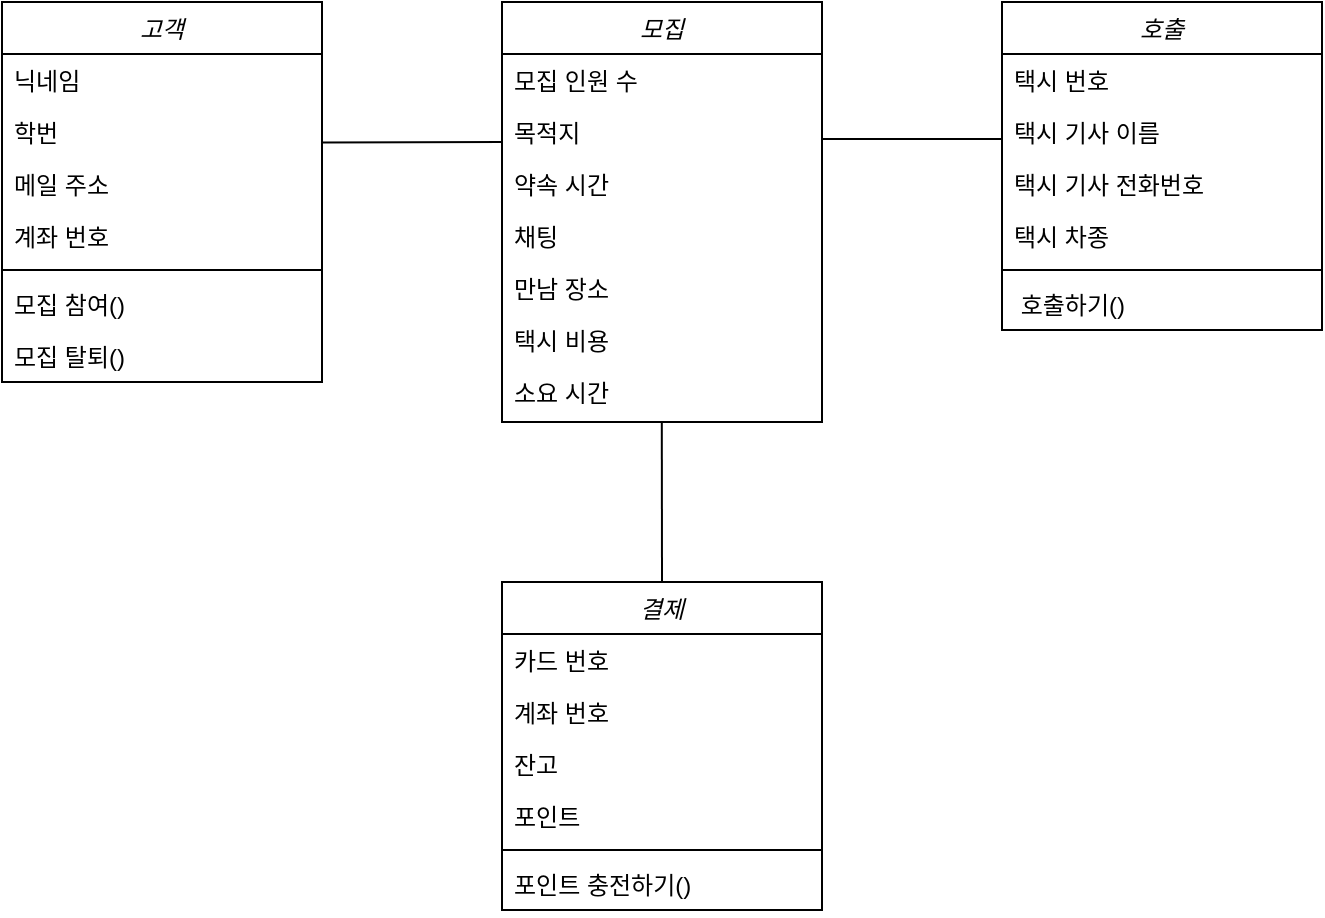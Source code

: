 <mxfile version="21.3.3" type="github">
  <diagram id="C5RBs43oDa-KdzZeNtuy" name="Page-1">
    <mxGraphModel dx="943" dy="804" grid="1" gridSize="10" guides="1" tooltips="1" connect="1" arrows="1" fold="1" page="1" pageScale="1" pageWidth="827" pageHeight="1169" math="0" shadow="0">
      <root>
        <mxCell id="WIyWlLk6GJQsqaUBKTNV-0" />
        <mxCell id="WIyWlLk6GJQsqaUBKTNV-1" parent="WIyWlLk6GJQsqaUBKTNV-0" />
        <mxCell id="zkfFHV4jXpPFQw0GAbJ--0" value="고객" style="swimlane;fontStyle=2;align=center;verticalAlign=top;childLayout=stackLayout;horizontal=1;startSize=26;horizontalStack=0;resizeParent=1;resizeLast=0;collapsible=1;marginBottom=0;rounded=0;shadow=0;strokeWidth=1;" parent="WIyWlLk6GJQsqaUBKTNV-1" vertex="1">
          <mxGeometry x="70" y="110" width="160" height="190" as="geometry">
            <mxRectangle x="230" y="140" width="160" height="26" as="alternateBounds" />
          </mxGeometry>
        </mxCell>
        <mxCell id="zkfFHV4jXpPFQw0GAbJ--1" value="닉네임" style="text;align=left;verticalAlign=top;spacingLeft=4;spacingRight=4;overflow=hidden;rotatable=0;points=[[0,0.5],[1,0.5]];portConstraint=eastwest;" parent="zkfFHV4jXpPFQw0GAbJ--0" vertex="1">
          <mxGeometry y="26" width="160" height="26" as="geometry" />
        </mxCell>
        <mxCell id="zkfFHV4jXpPFQw0GAbJ--2" value="학번" style="text;align=left;verticalAlign=top;spacingLeft=4;spacingRight=4;overflow=hidden;rotatable=0;points=[[0,0.5],[1,0.5]];portConstraint=eastwest;rounded=0;shadow=0;html=0;" parent="zkfFHV4jXpPFQw0GAbJ--0" vertex="1">
          <mxGeometry y="52" width="160" height="26" as="geometry" />
        </mxCell>
        <mxCell id="OhFCBUpbI7AM9ym83kT5-22" value="메일 주소" style="text;align=left;verticalAlign=top;spacingLeft=4;spacingRight=4;overflow=hidden;rotatable=0;points=[[0,0.5],[1,0.5]];portConstraint=eastwest;rounded=0;shadow=0;html=0;" vertex="1" parent="zkfFHV4jXpPFQw0GAbJ--0">
          <mxGeometry y="78" width="160" height="26" as="geometry" />
        </mxCell>
        <mxCell id="zkfFHV4jXpPFQw0GAbJ--3" value="계좌 번호" style="text;align=left;verticalAlign=top;spacingLeft=4;spacingRight=4;overflow=hidden;rotatable=0;points=[[0,0.5],[1,0.5]];portConstraint=eastwest;rounded=0;shadow=0;html=0;" parent="zkfFHV4jXpPFQw0GAbJ--0" vertex="1">
          <mxGeometry y="104" width="160" height="26" as="geometry" />
        </mxCell>
        <mxCell id="zkfFHV4jXpPFQw0GAbJ--4" value="" style="line;html=1;strokeWidth=1;align=left;verticalAlign=middle;spacingTop=-1;spacingLeft=3;spacingRight=3;rotatable=0;labelPosition=right;points=[];portConstraint=eastwest;" parent="zkfFHV4jXpPFQw0GAbJ--0" vertex="1">
          <mxGeometry y="130" width="160" height="8" as="geometry" />
        </mxCell>
        <mxCell id="zkfFHV4jXpPFQw0GAbJ--5" value="모집 참여()&#xa;" style="text;align=left;verticalAlign=top;spacingLeft=4;spacingRight=4;overflow=hidden;rotatable=0;points=[[0,0.5],[1,0.5]];portConstraint=eastwest;" parent="zkfFHV4jXpPFQw0GAbJ--0" vertex="1">
          <mxGeometry y="138" width="160" height="26" as="geometry" />
        </mxCell>
        <mxCell id="OhFCBUpbI7AM9ym83kT5-30" value="모집 탈퇴()&#xa;" style="text;align=left;verticalAlign=top;spacingLeft=4;spacingRight=4;overflow=hidden;rotatable=0;points=[[0,0.5],[1,0.5]];portConstraint=eastwest;" vertex="1" parent="zkfFHV4jXpPFQw0GAbJ--0">
          <mxGeometry y="164" width="160" height="26" as="geometry" />
        </mxCell>
        <mxCell id="OhFCBUpbI7AM9ym83kT5-0" value="모집" style="swimlane;fontStyle=2;align=center;verticalAlign=top;childLayout=stackLayout;horizontal=1;startSize=26;horizontalStack=0;resizeParent=1;resizeLast=0;collapsible=1;marginBottom=0;rounded=0;shadow=0;strokeWidth=1;" vertex="1" parent="WIyWlLk6GJQsqaUBKTNV-1">
          <mxGeometry x="320" y="110" width="160" height="210" as="geometry">
            <mxRectangle x="230" y="140" width="160" height="26" as="alternateBounds" />
          </mxGeometry>
        </mxCell>
        <mxCell id="OhFCBUpbI7AM9ym83kT5-1" value="모집 인원 수" style="text;align=left;verticalAlign=top;spacingLeft=4;spacingRight=4;overflow=hidden;rotatable=0;points=[[0,0.5],[1,0.5]];portConstraint=eastwest;" vertex="1" parent="OhFCBUpbI7AM9ym83kT5-0">
          <mxGeometry y="26" width="160" height="26" as="geometry" />
        </mxCell>
        <mxCell id="OhFCBUpbI7AM9ym83kT5-2" value="목적지" style="text;align=left;verticalAlign=top;spacingLeft=4;spacingRight=4;overflow=hidden;rotatable=0;points=[[0,0.5],[1,0.5]];portConstraint=eastwest;rounded=0;shadow=0;html=0;" vertex="1" parent="OhFCBUpbI7AM9ym83kT5-0">
          <mxGeometry y="52" width="160" height="26" as="geometry" />
        </mxCell>
        <mxCell id="OhFCBUpbI7AM9ym83kT5-3" value="약속 시간" style="text;align=left;verticalAlign=top;spacingLeft=4;spacingRight=4;overflow=hidden;rotatable=0;points=[[0,0.5],[1,0.5]];portConstraint=eastwest;rounded=0;shadow=0;html=0;" vertex="1" parent="OhFCBUpbI7AM9ym83kT5-0">
          <mxGeometry y="78" width="160" height="26" as="geometry" />
        </mxCell>
        <mxCell id="OhFCBUpbI7AM9ym83kT5-24" value="채팅" style="text;align=left;verticalAlign=top;spacingLeft=4;spacingRight=4;overflow=hidden;rotatable=0;points=[[0,0.5],[1,0.5]];portConstraint=eastwest;rounded=0;shadow=0;html=0;" vertex="1" parent="OhFCBUpbI7AM9ym83kT5-0">
          <mxGeometry y="104" width="160" height="26" as="geometry" />
        </mxCell>
        <mxCell id="OhFCBUpbI7AM9ym83kT5-25" value="만남 장소" style="text;align=left;verticalAlign=top;spacingLeft=4;spacingRight=4;overflow=hidden;rotatable=0;points=[[0,0.5],[1,0.5]];portConstraint=eastwest;rounded=0;shadow=0;html=0;" vertex="1" parent="OhFCBUpbI7AM9ym83kT5-0">
          <mxGeometry y="130" width="160" height="26" as="geometry" />
        </mxCell>
        <mxCell id="OhFCBUpbI7AM9ym83kT5-26" value="택시 비용" style="text;align=left;verticalAlign=top;spacingLeft=4;spacingRight=4;overflow=hidden;rotatable=0;points=[[0,0.5],[1,0.5]];portConstraint=eastwest;rounded=0;shadow=0;html=0;" vertex="1" parent="OhFCBUpbI7AM9ym83kT5-0">
          <mxGeometry y="156" width="160" height="26" as="geometry" />
        </mxCell>
        <mxCell id="OhFCBUpbI7AM9ym83kT5-27" value="소요 시간" style="text;align=left;verticalAlign=top;spacingLeft=4;spacingRight=4;overflow=hidden;rotatable=0;points=[[0,0.5],[1,0.5]];portConstraint=eastwest;rounded=0;shadow=0;html=0;" vertex="1" parent="OhFCBUpbI7AM9ym83kT5-0">
          <mxGeometry y="182" width="160" height="26" as="geometry" />
        </mxCell>
        <mxCell id="OhFCBUpbI7AM9ym83kT5-6" value="호출" style="swimlane;fontStyle=2;align=center;verticalAlign=top;childLayout=stackLayout;horizontal=1;startSize=26;horizontalStack=0;resizeParent=1;resizeLast=0;collapsible=1;marginBottom=0;rounded=0;shadow=0;strokeWidth=1;" vertex="1" parent="WIyWlLk6GJQsqaUBKTNV-1">
          <mxGeometry x="570" y="110" width="160" height="164" as="geometry">
            <mxRectangle x="230" y="140" width="160" height="26" as="alternateBounds" />
          </mxGeometry>
        </mxCell>
        <mxCell id="OhFCBUpbI7AM9ym83kT5-7" value="택시 번호" style="text;align=left;verticalAlign=top;spacingLeft=4;spacingRight=4;overflow=hidden;rotatable=0;points=[[0,0.5],[1,0.5]];portConstraint=eastwest;" vertex="1" parent="OhFCBUpbI7AM9ym83kT5-6">
          <mxGeometry y="26" width="160" height="26" as="geometry" />
        </mxCell>
        <mxCell id="OhFCBUpbI7AM9ym83kT5-8" value="택시 기사 이름" style="text;align=left;verticalAlign=top;spacingLeft=4;spacingRight=4;overflow=hidden;rotatable=0;points=[[0,0.5],[1,0.5]];portConstraint=eastwest;rounded=0;shadow=0;html=0;" vertex="1" parent="OhFCBUpbI7AM9ym83kT5-6">
          <mxGeometry y="52" width="160" height="26" as="geometry" />
        </mxCell>
        <mxCell id="OhFCBUpbI7AM9ym83kT5-9" value="택시 기사 전화번호" style="text;align=left;verticalAlign=top;spacingLeft=4;spacingRight=4;overflow=hidden;rotatable=0;points=[[0,0.5],[1,0.5]];portConstraint=eastwest;rounded=0;shadow=0;html=0;" vertex="1" parent="OhFCBUpbI7AM9ym83kT5-6">
          <mxGeometry y="78" width="160" height="26" as="geometry" />
        </mxCell>
        <mxCell id="OhFCBUpbI7AM9ym83kT5-29" value="택시 차종" style="text;align=left;verticalAlign=top;spacingLeft=4;spacingRight=4;overflow=hidden;rotatable=0;points=[[0,0.5],[1,0.5]];portConstraint=eastwest;rounded=0;shadow=0;html=0;" vertex="1" parent="OhFCBUpbI7AM9ym83kT5-6">
          <mxGeometry y="104" width="160" height="26" as="geometry" />
        </mxCell>
        <mxCell id="OhFCBUpbI7AM9ym83kT5-10" value="" style="line;html=1;strokeWidth=1;align=left;verticalAlign=middle;spacingTop=-1;spacingLeft=3;spacingRight=3;rotatable=0;labelPosition=right;points=[];portConstraint=eastwest;" vertex="1" parent="OhFCBUpbI7AM9ym83kT5-6">
          <mxGeometry y="130" width="160" height="8" as="geometry" />
        </mxCell>
        <mxCell id="OhFCBUpbI7AM9ym83kT5-11" value=" 호출하기()" style="text;align=left;verticalAlign=top;spacingLeft=4;spacingRight=4;overflow=hidden;rotatable=0;points=[[0,0.5],[1,0.5]];portConstraint=eastwest;" vertex="1" parent="OhFCBUpbI7AM9ym83kT5-6">
          <mxGeometry y="138" width="160" height="26" as="geometry" />
        </mxCell>
        <mxCell id="OhFCBUpbI7AM9ym83kT5-12" value="결제" style="swimlane;fontStyle=2;align=center;verticalAlign=top;childLayout=stackLayout;horizontal=1;startSize=26;horizontalStack=0;resizeParent=1;resizeLast=0;collapsible=1;marginBottom=0;rounded=0;shadow=0;strokeWidth=1;" vertex="1" parent="WIyWlLk6GJQsqaUBKTNV-1">
          <mxGeometry x="320" y="400" width="160" height="164" as="geometry">
            <mxRectangle x="230" y="140" width="160" height="26" as="alternateBounds" />
          </mxGeometry>
        </mxCell>
        <mxCell id="OhFCBUpbI7AM9ym83kT5-13" value="카드 번호" style="text;align=left;verticalAlign=top;spacingLeft=4;spacingRight=4;overflow=hidden;rotatable=0;points=[[0,0.5],[1,0.5]];portConstraint=eastwest;" vertex="1" parent="OhFCBUpbI7AM9ym83kT5-12">
          <mxGeometry y="26" width="160" height="26" as="geometry" />
        </mxCell>
        <mxCell id="OhFCBUpbI7AM9ym83kT5-14" value="계좌 번호" style="text;align=left;verticalAlign=top;spacingLeft=4;spacingRight=4;overflow=hidden;rotatable=0;points=[[0,0.5],[1,0.5]];portConstraint=eastwest;rounded=0;shadow=0;html=0;" vertex="1" parent="OhFCBUpbI7AM9ym83kT5-12">
          <mxGeometry y="52" width="160" height="26" as="geometry" />
        </mxCell>
        <mxCell id="OhFCBUpbI7AM9ym83kT5-28" value="잔고" style="text;align=left;verticalAlign=top;spacingLeft=4;spacingRight=4;overflow=hidden;rotatable=0;points=[[0,0.5],[1,0.5]];portConstraint=eastwest;rounded=0;shadow=0;html=0;" vertex="1" parent="OhFCBUpbI7AM9ym83kT5-12">
          <mxGeometry y="78" width="160" height="26" as="geometry" />
        </mxCell>
        <mxCell id="OhFCBUpbI7AM9ym83kT5-15" value="포인트" style="text;align=left;verticalAlign=top;spacingLeft=4;spacingRight=4;overflow=hidden;rotatable=0;points=[[0,0.5],[1,0.5]];portConstraint=eastwest;rounded=0;shadow=0;html=0;" vertex="1" parent="OhFCBUpbI7AM9ym83kT5-12">
          <mxGeometry y="104" width="160" height="26" as="geometry" />
        </mxCell>
        <mxCell id="OhFCBUpbI7AM9ym83kT5-16" value="" style="line;html=1;strokeWidth=1;align=left;verticalAlign=middle;spacingTop=-1;spacingLeft=3;spacingRight=3;rotatable=0;labelPosition=right;points=[];portConstraint=eastwest;" vertex="1" parent="OhFCBUpbI7AM9ym83kT5-12">
          <mxGeometry y="130" width="160" height="8" as="geometry" />
        </mxCell>
        <mxCell id="OhFCBUpbI7AM9ym83kT5-17" value="포인트 충전하기()" style="text;align=left;verticalAlign=top;spacingLeft=4;spacingRight=4;overflow=hidden;rotatable=0;points=[[0,0.5],[1,0.5]];portConstraint=eastwest;" vertex="1" parent="OhFCBUpbI7AM9ym83kT5-12">
          <mxGeometry y="138" width="160" height="26" as="geometry" />
        </mxCell>
        <mxCell id="OhFCBUpbI7AM9ym83kT5-18" value="" style="endArrow=none;html=1;rounded=0;exitX=1;exitY=0.701;exitDx=0;exitDy=0;exitPerimeter=0;" edge="1" parent="WIyWlLk6GJQsqaUBKTNV-1" source="zkfFHV4jXpPFQw0GAbJ--2">
          <mxGeometry width="50" height="50" relative="1" as="geometry">
            <mxPoint x="270" y="230" as="sourcePoint" />
            <mxPoint x="320" y="180" as="targetPoint" />
          </mxGeometry>
        </mxCell>
        <mxCell id="OhFCBUpbI7AM9ym83kT5-20" value="" style="endArrow=none;html=1;rounded=0;exitX=1;exitY=0.701;exitDx=0;exitDy=0;exitPerimeter=0;" edge="1" parent="WIyWlLk6GJQsqaUBKTNV-1">
          <mxGeometry width="50" height="50" relative="1" as="geometry">
            <mxPoint x="480" y="178.5" as="sourcePoint" />
            <mxPoint x="570" y="178.5" as="targetPoint" />
          </mxGeometry>
        </mxCell>
        <mxCell id="OhFCBUpbI7AM9ym83kT5-21" value="" style="endArrow=none;html=1;rounded=0;entryX=0.502;entryY=1.019;entryDx=0;entryDy=0;entryPerimeter=0;exitX=0.5;exitY=0;exitDx=0;exitDy=0;" edge="1" parent="WIyWlLk6GJQsqaUBKTNV-1" source="OhFCBUpbI7AM9ym83kT5-12">
          <mxGeometry width="50" height="50" relative="1" as="geometry">
            <mxPoint x="399.58" y="397.51" as="sourcePoint" />
            <mxPoint x="399.9" y="320.004" as="targetPoint" />
            <Array as="points" />
          </mxGeometry>
        </mxCell>
      </root>
    </mxGraphModel>
  </diagram>
</mxfile>
